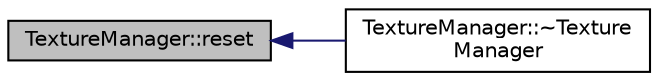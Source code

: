 digraph "TextureManager::reset"
{
 // INTERACTIVE_SVG=YES
  edge [fontname="Helvetica",fontsize="10",labelfontname="Helvetica",labelfontsize="10"];
  node [fontname="Helvetica",fontsize="10",shape=record];
  rankdir="LR";
  Node1 [label="TextureManager::reset",height=0.2,width=0.4,color="black", fillcolor="grey75", style="filled" fontcolor="black"];
  Node1 -> Node2 [dir="back",color="midnightblue",fontsize="10",style="solid",fontname="Helvetica"];
  Node2 [label="TextureManager::~Texture\lManager",height=0.2,width=0.4,color="black", fillcolor="white", style="filled",URL="$class_texture_manager.html#a001d6d74674961db79987e3222682576",tooltip="Deconstructs an object of Texture. "];
}
